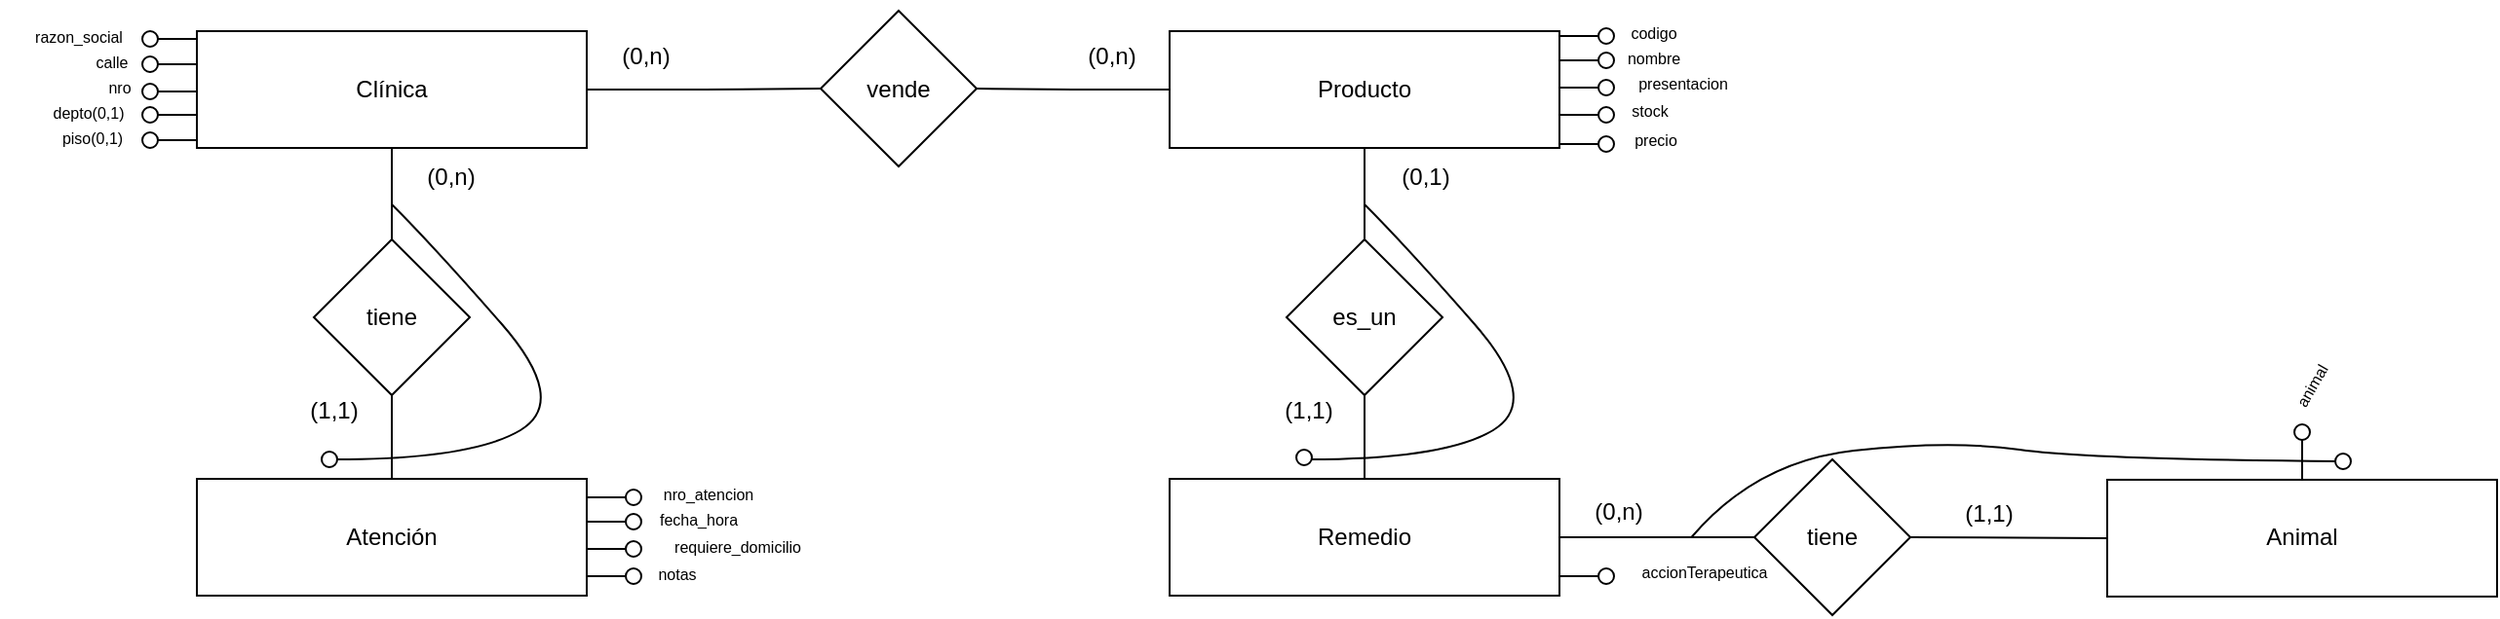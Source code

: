 <mxfile version="26.2.6">
  <diagram name="Page-1" id="rd5WgjaN5qs2F5G4zhtr">
    <mxGraphModel dx="258" dy="-426" grid="1" gridSize="10" guides="1" tooltips="1" connect="1" arrows="1" fold="1" page="1" pageScale="1" pageWidth="850" pageHeight="1100" math="0" shadow="0">
      <root>
        <mxCell id="0" />
        <mxCell id="1" parent="0" />
        <mxCell id="i1IyLrbdU4EnLdiSXplg-24" value="&lt;font style=&quot;font-size: 8px;&quot;&gt;animal&lt;/font&gt;" style="text;html=1;align=center;verticalAlign=middle;resizable=0;points=[];autosize=1;strokeColor=none;fillColor=none;rotation=-60;" parent="1" vertex="1">
          <mxGeometry x="2179" y="1297.001" width="50" height="30" as="geometry" />
        </mxCell>
        <mxCell id="i1IyLrbdU4EnLdiSXplg-204" value="Animal" style="rounded=0;whiteSpace=wrap;html=1;" parent="1" vertex="1">
          <mxGeometry x="2100" y="1360.47" width="200" height="60" as="geometry" />
        </mxCell>
        <mxCell id="i1IyLrbdU4EnLdiSXplg-405" style="edgeStyle=orthogonalEdgeStyle;rounded=0;orthogonalLoop=1;jettySize=auto;html=1;entryX=0;entryY=0.5;entryDx=0;entryDy=0;endArrow=none;startFill=0;" parent="1" target="i1IyLrbdU4EnLdiSXplg-204" edge="1">
          <mxGeometry relative="1" as="geometry">
            <mxPoint x="1999" y="1390" as="sourcePoint" />
            <mxPoint x="2108" y="1390.47" as="targetPoint" />
          </mxGeometry>
        </mxCell>
        <mxCell id="i1IyLrbdU4EnLdiSXplg-205" value="tiene" style="rhombus;whiteSpace=wrap;html=1;" parent="1" vertex="1">
          <mxGeometry x="1919" y="1350" width="80" height="80" as="geometry" />
        </mxCell>
        <mxCell id="i1IyLrbdU4EnLdiSXplg-209" value="(1,1)" style="text;html=1;align=center;verticalAlign=middle;resizable=0;points=[];autosize=1;strokeColor=none;fillColor=none;" parent="1" vertex="1">
          <mxGeometry x="2009" y="1363" width="60" height="30" as="geometry" />
        </mxCell>
        <mxCell id="i1IyLrbdU4EnLdiSXplg-210" value="" style="group;rotation=0;" parent="1" vertex="1" connectable="0">
          <mxGeometry x="2196" y="1332.001" width="8" height="28" as="geometry" />
        </mxCell>
        <mxCell id="i1IyLrbdU4EnLdiSXplg-211" value="" style="ellipse;whiteSpace=wrap;html=1;aspect=fixed;fillColor=light-dark(#FFFFFF,#FFFFFF);rotation=0;fontStyle=1" parent="i1IyLrbdU4EnLdiSXplg-210" vertex="1">
          <mxGeometry width="8" height="8" as="geometry" />
        </mxCell>
        <mxCell id="i1IyLrbdU4EnLdiSXplg-212" style="edgeStyle=orthogonalEdgeStyle;rounded=0;orthogonalLoop=1;jettySize=auto;html=1;endArrow=none;startFill=0;" parent="i1IyLrbdU4EnLdiSXplg-210" edge="1">
          <mxGeometry relative="1" as="geometry">
            <mxPoint x="4" y="28" as="targetPoint" />
            <mxPoint x="4" y="8" as="sourcePoint" />
          </mxGeometry>
        </mxCell>
        <mxCell id="i1IyLrbdU4EnLdiSXplg-351" style="edgeStyle=orthogonalEdgeStyle;rounded=0;orthogonalLoop=1;jettySize=auto;html=1;entryX=0;entryY=0.5;entryDx=0;entryDy=0;endArrow=none;startFill=0;" parent="1" source="i1IyLrbdU4EnLdiSXplg-296" target="i1IyLrbdU4EnLdiSXplg-350" edge="1">
          <mxGeometry relative="1" as="geometry" />
        </mxCell>
        <mxCell id="i1IyLrbdU4EnLdiSXplg-453" style="edgeStyle=orthogonalEdgeStyle;rounded=0;orthogonalLoop=1;jettySize=auto;html=1;entryX=0.5;entryY=0;entryDx=0;entryDy=0;endArrow=none;startFill=0;" parent="1" source="i1IyLrbdU4EnLdiSXplg-296" target="i1IyLrbdU4EnLdiSXplg-452" edge="1">
          <mxGeometry relative="1" as="geometry" />
        </mxCell>
        <mxCell id="i1IyLrbdU4EnLdiSXplg-296" value="Clínica" style="rounded=0;whiteSpace=wrap;html=1;" parent="1" vertex="1">
          <mxGeometry x="1120" y="1130.0" width="200" height="60" as="geometry" />
        </mxCell>
        <mxCell id="i1IyLrbdU4EnLdiSXplg-303" value="" style="group;rotation=-90;" parent="1" vertex="1" connectable="0">
          <mxGeometry x="1102" y="1120.001" width="8" height="28" as="geometry" />
        </mxCell>
        <mxCell id="i1IyLrbdU4EnLdiSXplg-304" value="" style="ellipse;whiteSpace=wrap;html=1;aspect=fixed;fillColor=light-dark(#FFFFFF,#FFFFFF);rotation=-90;" parent="i1IyLrbdU4EnLdiSXplg-303" vertex="1">
          <mxGeometry x="-10" y="10" width="8" height="8" as="geometry" />
        </mxCell>
        <mxCell id="i1IyLrbdU4EnLdiSXplg-305" style="edgeStyle=orthogonalEdgeStyle;rounded=0;orthogonalLoop=1;jettySize=auto;html=1;endArrow=none;startFill=0;" parent="i1IyLrbdU4EnLdiSXplg-303" edge="1">
          <mxGeometry relative="1" as="geometry">
            <mxPoint x="18" y="14" as="targetPoint" />
            <mxPoint x="-2" y="14" as="sourcePoint" />
          </mxGeometry>
        </mxCell>
        <mxCell id="i1IyLrbdU4EnLdiSXplg-306" value="&lt;font style=&quot;font-size: 8px;&quot;&gt;calle&lt;/font&gt;" style="text;html=1;align=center;verticalAlign=middle;resizable=0;points=[];autosize=1;strokeColor=none;fillColor=none;rotation=0;" parent="1" vertex="1">
          <mxGeometry x="1051" y="1130.001" width="50" height="30" as="geometry" />
        </mxCell>
        <mxCell id="i1IyLrbdU4EnLdiSXplg-307" value="" style="group;rotation=-90;" parent="1" vertex="1" connectable="0">
          <mxGeometry x="1102" y="1133.001" width="8" height="28" as="geometry" />
        </mxCell>
        <mxCell id="i1IyLrbdU4EnLdiSXplg-308" value="" style="ellipse;whiteSpace=wrap;html=1;aspect=fixed;fillColor=light-dark(#FFFFFF,transparent);rotation=-90;" parent="i1IyLrbdU4EnLdiSXplg-307" vertex="1">
          <mxGeometry x="-10" y="10" width="8" height="8" as="geometry" />
        </mxCell>
        <mxCell id="i1IyLrbdU4EnLdiSXplg-309" style="edgeStyle=orthogonalEdgeStyle;rounded=0;orthogonalLoop=1;jettySize=auto;html=1;endArrow=none;startFill=0;" parent="i1IyLrbdU4EnLdiSXplg-307" edge="1">
          <mxGeometry relative="1" as="geometry">
            <mxPoint x="18" y="14" as="targetPoint" />
            <mxPoint x="-2" y="14" as="sourcePoint" />
          </mxGeometry>
        </mxCell>
        <mxCell id="i1IyLrbdU4EnLdiSXplg-313" value="&lt;font style=&quot;font-size: 8px;&quot;&gt;razon_social&lt;/font&gt;" style="text;html=1;align=center;verticalAlign=middle;resizable=0;points=[];autosize=1;strokeColor=none;fillColor=none;rotation=0;" parent="1" vertex="1">
          <mxGeometry x="1019" y="1117.001" width="80" height="30" as="geometry" />
        </mxCell>
        <mxCell id="i1IyLrbdU4EnLdiSXplg-316" value="" style="group;rotation=-90;" parent="1" vertex="1" connectable="0">
          <mxGeometry x="1102" y="1147.001" width="8" height="28" as="geometry" />
        </mxCell>
        <mxCell id="i1IyLrbdU4EnLdiSXplg-317" value="" style="ellipse;whiteSpace=wrap;html=1;aspect=fixed;fillColor=light-dark(#FFFFFF,transparent);rotation=-90;" parent="i1IyLrbdU4EnLdiSXplg-316" vertex="1">
          <mxGeometry x="-10" y="10" width="8" height="8" as="geometry" />
        </mxCell>
        <mxCell id="i1IyLrbdU4EnLdiSXplg-318" style="edgeStyle=orthogonalEdgeStyle;rounded=0;orthogonalLoop=1;jettySize=auto;html=1;endArrow=none;startFill=0;" parent="i1IyLrbdU4EnLdiSXplg-316" edge="1">
          <mxGeometry relative="1" as="geometry">
            <mxPoint x="18" y="14" as="targetPoint" />
            <mxPoint x="-2" y="14" as="sourcePoint" />
          </mxGeometry>
        </mxCell>
        <mxCell id="i1IyLrbdU4EnLdiSXplg-319" value="" style="group;rotation=-90;" parent="1" vertex="1" connectable="0">
          <mxGeometry x="1102" y="1159.001" width="8" height="28" as="geometry" />
        </mxCell>
        <mxCell id="i1IyLrbdU4EnLdiSXplg-320" value="" style="ellipse;whiteSpace=wrap;html=1;aspect=fixed;fillColor=light-dark(#FFFFFF,transparent);rotation=-90;" parent="i1IyLrbdU4EnLdiSXplg-319" vertex="1">
          <mxGeometry x="-10" y="10" width="8" height="8" as="geometry" />
        </mxCell>
        <mxCell id="i1IyLrbdU4EnLdiSXplg-321" style="edgeStyle=orthogonalEdgeStyle;rounded=0;orthogonalLoop=1;jettySize=auto;html=1;endArrow=none;startFill=0;" parent="i1IyLrbdU4EnLdiSXplg-319" edge="1">
          <mxGeometry relative="1" as="geometry">
            <mxPoint x="18" y="14" as="targetPoint" />
            <mxPoint x="-2" y="14" as="sourcePoint" />
          </mxGeometry>
        </mxCell>
        <mxCell id="i1IyLrbdU4EnLdiSXplg-322" value="&lt;font style=&quot;font-size: 8px;&quot;&gt;nro&lt;/font&gt;" style="text;html=1;align=center;verticalAlign=middle;resizable=0;points=[];autosize=1;strokeColor=none;fillColor=none;rotation=0;" parent="1" vertex="1">
          <mxGeometry x="1060" y="1143.001" width="40" height="30" as="geometry" />
        </mxCell>
        <mxCell id="i1IyLrbdU4EnLdiSXplg-323" value="&lt;font style=&quot;font-size: 8px;&quot;&gt;piso(0,1)&lt;/font&gt;" style="text;html=1;align=center;verticalAlign=middle;resizable=0;points=[];autosize=1;strokeColor=none;fillColor=none;rotation=0;" parent="1" vertex="1">
          <mxGeometry x="1031" y="1169.001" width="70" height="30" as="geometry" />
        </mxCell>
        <mxCell id="i1IyLrbdU4EnLdiSXplg-350" value="vende" style="rhombus;whiteSpace=wrap;html=1;" parent="1" vertex="1">
          <mxGeometry x="1440" y="1119.5" width="80" height="80" as="geometry" />
        </mxCell>
        <mxCell id="i1IyLrbdU4EnLdiSXplg-366" style="edgeStyle=orthogonalEdgeStyle;rounded=0;orthogonalLoop=1;jettySize=auto;html=1;entryX=1;entryY=0.5;entryDx=0;entryDy=0;endArrow=none;startFill=0;" parent="1" source="i1IyLrbdU4EnLdiSXplg-362" target="i1IyLrbdU4EnLdiSXplg-350" edge="1">
          <mxGeometry relative="1" as="geometry" />
        </mxCell>
        <mxCell id="i1IyLrbdU4EnLdiSXplg-408" style="edgeStyle=orthogonalEdgeStyle;rounded=0;orthogonalLoop=1;jettySize=auto;html=1;entryX=0.5;entryY=0;entryDx=0;entryDy=0;endArrow=none;startFill=0;" parent="1" source="i1IyLrbdU4EnLdiSXplg-362" target="i1IyLrbdU4EnLdiSXplg-407" edge="1">
          <mxGeometry relative="1" as="geometry" />
        </mxCell>
        <mxCell id="i1IyLrbdU4EnLdiSXplg-362" value="Producto" style="rounded=0;whiteSpace=wrap;html=1;" parent="1" vertex="1">
          <mxGeometry x="1619" y="1130.0" width="200" height="60" as="geometry" />
        </mxCell>
        <mxCell id="i1IyLrbdU4EnLdiSXplg-367" value="(0,n)" style="text;html=1;align=center;verticalAlign=middle;resizable=0;points=[];autosize=1;strokeColor=none;fillColor=none;" parent="1" vertex="1">
          <mxGeometry x="1559" y="1128" width="60" height="30" as="geometry" />
        </mxCell>
        <mxCell id="i1IyLrbdU4EnLdiSXplg-380" value="" style="group;rotation=90;" parent="1" vertex="1" connectable="0">
          <mxGeometry x="1829" y="1118.501" width="8" height="28" as="geometry" />
        </mxCell>
        <mxCell id="i1IyLrbdU4EnLdiSXplg-381" value="" style="ellipse;whiteSpace=wrap;html=1;aspect=fixed;fillColor=light-dark(#FFFFFF,#FFFFFF);rotation=90;" parent="i1IyLrbdU4EnLdiSXplg-380" vertex="1">
          <mxGeometry x="10" y="10" width="8" height="8" as="geometry" />
        </mxCell>
        <mxCell id="i1IyLrbdU4EnLdiSXplg-382" style="edgeStyle=orthogonalEdgeStyle;rounded=0;orthogonalLoop=1;jettySize=auto;html=1;endArrow=none;startFill=0;" parent="i1IyLrbdU4EnLdiSXplg-380" edge="1">
          <mxGeometry relative="1" as="geometry">
            <mxPoint x="-10" y="14" as="targetPoint" />
            <mxPoint x="10" y="14" as="sourcePoint" />
          </mxGeometry>
        </mxCell>
        <mxCell id="i1IyLrbdU4EnLdiSXplg-383" value="&lt;font style=&quot;font-size: 8px;&quot;&gt;codigo&lt;/font&gt;" style="text;html=1;align=center;verticalAlign=middle;resizable=0;points=[];autosize=1;strokeColor=none;fillColor=none;rotation=0;" parent="1" vertex="1">
          <mxGeometry x="1842" y="1114.501" width="50" height="30" as="geometry" />
        </mxCell>
        <mxCell id="i1IyLrbdU4EnLdiSXplg-387" value="&lt;font style=&quot;font-size: 8px;&quot;&gt;nombre&lt;/font&gt;" style="text;html=1;align=center;verticalAlign=middle;resizable=0;points=[];autosize=1;strokeColor=none;fillColor=none;rotation=0;" parent="1" vertex="1">
          <mxGeometry x="1842" y="1128.001" width="50" height="30" as="geometry" />
        </mxCell>
        <mxCell id="i1IyLrbdU4EnLdiSXplg-388" value="" style="group;rotation=90;" parent="1" vertex="1" connectable="0">
          <mxGeometry x="1829" y="1131.001" width="8" height="28" as="geometry" />
        </mxCell>
        <mxCell id="i1IyLrbdU4EnLdiSXplg-389" value="" style="ellipse;whiteSpace=wrap;html=1;aspect=fixed;fillColor=light-dark(#FFFFFF,transparent);rotation=90;" parent="i1IyLrbdU4EnLdiSXplg-388" vertex="1">
          <mxGeometry x="10" y="10" width="8" height="8" as="geometry" />
        </mxCell>
        <mxCell id="i1IyLrbdU4EnLdiSXplg-390" style="edgeStyle=orthogonalEdgeStyle;rounded=0;orthogonalLoop=1;jettySize=auto;html=1;endArrow=none;startFill=0;" parent="i1IyLrbdU4EnLdiSXplg-388" edge="1">
          <mxGeometry relative="1" as="geometry">
            <mxPoint x="-10" y="14" as="targetPoint" />
            <mxPoint x="10" y="14" as="sourcePoint" />
          </mxGeometry>
        </mxCell>
        <mxCell id="i1IyLrbdU4EnLdiSXplg-391" value="" style="group;rotation=90;" parent="1" vertex="1" connectable="0">
          <mxGeometry x="1829" y="1145.001" width="8" height="28" as="geometry" />
        </mxCell>
        <mxCell id="i1IyLrbdU4EnLdiSXplg-392" value="" style="ellipse;whiteSpace=wrap;html=1;aspect=fixed;fillColor=light-dark(#FFFFFF,transparent);rotation=90;" parent="i1IyLrbdU4EnLdiSXplg-391" vertex="1">
          <mxGeometry x="10" y="10" width="8" height="8" as="geometry" />
        </mxCell>
        <mxCell id="i1IyLrbdU4EnLdiSXplg-393" style="edgeStyle=orthogonalEdgeStyle;rounded=0;orthogonalLoop=1;jettySize=auto;html=1;endArrow=none;startFill=0;" parent="i1IyLrbdU4EnLdiSXplg-391" edge="1">
          <mxGeometry relative="1" as="geometry">
            <mxPoint x="-10" y="14" as="targetPoint" />
            <mxPoint x="10" y="14" as="sourcePoint" />
          </mxGeometry>
        </mxCell>
        <mxCell id="i1IyLrbdU4EnLdiSXplg-394" value="&lt;font style=&quot;font-size: 8px;&quot;&gt;presentacion&lt;/font&gt;" style="text;html=1;align=center;verticalAlign=middle;resizable=0;points=[];autosize=1;strokeColor=none;fillColor=none;rotation=0;" parent="1" vertex="1">
          <mxGeometry x="1842" y="1141.001" width="80" height="30" as="geometry" />
        </mxCell>
        <mxCell id="i1IyLrbdU4EnLdiSXplg-395" value="&lt;font style=&quot;font-size: 8px;&quot;&gt;stock&lt;/font&gt;" style="text;html=1;align=center;verticalAlign=middle;resizable=0;points=[];autosize=1;strokeColor=none;fillColor=none;rotation=0;" parent="1" vertex="1">
          <mxGeometry x="1840" y="1155.001" width="50" height="30" as="geometry" />
        </mxCell>
        <mxCell id="i1IyLrbdU4EnLdiSXplg-396" value="" style="group;rotation=90;" parent="1" vertex="1" connectable="0">
          <mxGeometry x="1829" y="1159.001" width="8" height="28" as="geometry" />
        </mxCell>
        <mxCell id="i1IyLrbdU4EnLdiSXplg-397" value="" style="ellipse;whiteSpace=wrap;html=1;aspect=fixed;fillColor=light-dark(#FFFFFF,transparent);rotation=90;" parent="i1IyLrbdU4EnLdiSXplg-396" vertex="1">
          <mxGeometry x="10" y="10" width="8" height="8" as="geometry" />
        </mxCell>
        <mxCell id="i1IyLrbdU4EnLdiSXplg-398" style="edgeStyle=orthogonalEdgeStyle;rounded=0;orthogonalLoop=1;jettySize=auto;html=1;endArrow=none;startFill=0;" parent="i1IyLrbdU4EnLdiSXplg-396" edge="1">
          <mxGeometry relative="1" as="geometry">
            <mxPoint x="-10" y="14" as="targetPoint" />
            <mxPoint x="10" y="14" as="sourcePoint" />
          </mxGeometry>
        </mxCell>
        <mxCell id="i1IyLrbdU4EnLdiSXplg-399" value="" style="group;rotation=90;" parent="1" vertex="1" connectable="0">
          <mxGeometry x="1829" y="1174.001" width="8" height="28" as="geometry" />
        </mxCell>
        <mxCell id="i1IyLrbdU4EnLdiSXplg-400" value="" style="ellipse;whiteSpace=wrap;html=1;aspect=fixed;fillColor=light-dark(#FFFFFF,transparent);rotation=90;" parent="i1IyLrbdU4EnLdiSXplg-399" vertex="1">
          <mxGeometry x="10" y="10" width="8" height="8" as="geometry" />
        </mxCell>
        <mxCell id="i1IyLrbdU4EnLdiSXplg-401" style="edgeStyle=orthogonalEdgeStyle;rounded=0;orthogonalLoop=1;jettySize=auto;html=1;endArrow=none;startFill=0;" parent="i1IyLrbdU4EnLdiSXplg-399" edge="1">
          <mxGeometry relative="1" as="geometry">
            <mxPoint x="-10" y="14" as="targetPoint" />
            <mxPoint x="10" y="14" as="sourcePoint" />
          </mxGeometry>
        </mxCell>
        <mxCell id="i1IyLrbdU4EnLdiSXplg-402" value="&lt;font style=&quot;font-size: 8px;&quot;&gt;precio&lt;/font&gt;" style="text;html=1;align=center;verticalAlign=middle;resizable=0;points=[];autosize=1;strokeColor=none;fillColor=none;rotation=0;" parent="1" vertex="1">
          <mxGeometry x="1843" y="1170.001" width="50" height="30" as="geometry" />
        </mxCell>
        <mxCell id="i1IyLrbdU4EnLdiSXplg-404" style="edgeStyle=orthogonalEdgeStyle;rounded=0;orthogonalLoop=1;jettySize=auto;html=1;entryX=0;entryY=0.5;entryDx=0;entryDy=0;endArrow=none;startFill=0;" parent="1" source="i1IyLrbdU4EnLdiSXplg-403" target="i1IyLrbdU4EnLdiSXplg-205" edge="1">
          <mxGeometry relative="1" as="geometry" />
        </mxCell>
        <mxCell id="i1IyLrbdU4EnLdiSXplg-403" value="Remedio" style="rounded=0;whiteSpace=wrap;html=1;" parent="1" vertex="1">
          <mxGeometry x="1619" y="1360.0" width="200" height="60" as="geometry" />
        </mxCell>
        <mxCell id="i1IyLrbdU4EnLdiSXplg-406" value="(0,n)" style="text;html=1;align=center;verticalAlign=middle;resizable=0;points=[];autosize=1;strokeColor=none;fillColor=none;" parent="1" vertex="1">
          <mxGeometry x="1819" y="1362" width="60" height="30" as="geometry" />
        </mxCell>
        <mxCell id="i1IyLrbdU4EnLdiSXplg-409" style="edgeStyle=orthogonalEdgeStyle;rounded=0;orthogonalLoop=1;jettySize=auto;html=1;entryX=0.5;entryY=0;entryDx=0;entryDy=0;endArrow=none;startFill=0;" parent="1" source="i1IyLrbdU4EnLdiSXplg-407" target="i1IyLrbdU4EnLdiSXplg-403" edge="1">
          <mxGeometry relative="1" as="geometry" />
        </mxCell>
        <mxCell id="i1IyLrbdU4EnLdiSXplg-407" value="es_un" style="rhombus;whiteSpace=wrap;html=1;" parent="1" vertex="1">
          <mxGeometry x="1679" y="1237" width="80" height="80" as="geometry" />
        </mxCell>
        <mxCell id="i1IyLrbdU4EnLdiSXplg-410" value="(1,1)" style="text;html=1;align=center;verticalAlign=middle;resizable=0;points=[];autosize=1;strokeColor=none;fillColor=none;" parent="1" vertex="1">
          <mxGeometry x="1660" y="1310" width="60" height="30" as="geometry" />
        </mxCell>
        <mxCell id="i1IyLrbdU4EnLdiSXplg-411" value="(0,1)" style="text;html=1;align=center;verticalAlign=middle;resizable=0;points=[];autosize=1;strokeColor=none;fillColor=none;" parent="1" vertex="1">
          <mxGeometry x="1720" y="1190" width="60" height="30" as="geometry" />
        </mxCell>
        <mxCell id="i1IyLrbdU4EnLdiSXplg-415" value="" style="group;rotation=90;" parent="1" vertex="1" connectable="0">
          <mxGeometry x="1829" y="1396.001" width="8" height="28" as="geometry" />
        </mxCell>
        <mxCell id="i1IyLrbdU4EnLdiSXplg-416" value="" style="ellipse;whiteSpace=wrap;html=1;aspect=fixed;fillColor=light-dark(#FFFFFF,transparent);rotation=90;" parent="i1IyLrbdU4EnLdiSXplg-415" vertex="1">
          <mxGeometry x="10" y="10" width="8" height="8" as="geometry" />
        </mxCell>
        <mxCell id="i1IyLrbdU4EnLdiSXplg-417" style="edgeStyle=orthogonalEdgeStyle;rounded=0;orthogonalLoop=1;jettySize=auto;html=1;endArrow=none;startFill=0;" parent="i1IyLrbdU4EnLdiSXplg-415" edge="1">
          <mxGeometry relative="1" as="geometry">
            <mxPoint x="-10" y="14" as="targetPoint" />
            <mxPoint x="10" y="14" as="sourcePoint" />
          </mxGeometry>
        </mxCell>
        <mxCell id="i1IyLrbdU4EnLdiSXplg-418" value="&lt;font style=&quot;font-size: 8px;&quot;&gt;accionTerapeutica&lt;/font&gt;" style="text;html=1;align=center;verticalAlign=middle;resizable=0;points=[];autosize=1;strokeColor=none;fillColor=none;rotation=0;" parent="1" vertex="1">
          <mxGeometry x="1838" y="1392.001" width="110" height="30" as="geometry" />
        </mxCell>
        <mxCell id="i1IyLrbdU4EnLdiSXplg-419" value="" style="curved=1;endArrow=none;html=1;rounded=0;startFill=0;" parent="1" edge="1">
          <mxGeometry width="50" height="50" relative="1" as="geometry">
            <mxPoint x="1719" y="1219" as="sourcePoint" />
            <mxPoint x="1690" y="1350" as="targetPoint" />
            <Array as="points">
              <mxPoint x="1740" y="1240" />
              <mxPoint x="1810" y="1320" />
              <mxPoint x="1760" y="1350" />
            </Array>
          </mxGeometry>
        </mxCell>
        <mxCell id="i1IyLrbdU4EnLdiSXplg-420" value="" style="group;rotation=90;" parent="1" vertex="1" connectable="0">
          <mxGeometry x="1674" y="1335.001" width="8" height="28" as="geometry" />
        </mxCell>
        <mxCell id="i1IyLrbdU4EnLdiSXplg-421" value="" style="ellipse;whiteSpace=wrap;html=1;aspect=fixed;fillColor=light-dark(#FFFFFF,#FFFFFF);rotation=90;" parent="i1IyLrbdU4EnLdiSXplg-420" vertex="1">
          <mxGeometry x="10" y="10" width="8" height="8" as="geometry" />
        </mxCell>
        <mxCell id="i1IyLrbdU4EnLdiSXplg-424" value="&lt;font style=&quot;font-size: 8px;&quot;&gt;depto(0,1)&lt;/font&gt;" style="text;html=1;align=center;verticalAlign=middle;resizable=0;points=[];autosize=1;strokeColor=none;fillColor=none;rotation=0;" parent="1" vertex="1">
          <mxGeometry x="1029" y="1156.001" width="70" height="30" as="geometry" />
        </mxCell>
        <mxCell id="i1IyLrbdU4EnLdiSXplg-425" value="" style="group;rotation=-90;" parent="1" vertex="1" connectable="0">
          <mxGeometry x="1102" y="1172.001" width="8" height="28" as="geometry" />
        </mxCell>
        <mxCell id="i1IyLrbdU4EnLdiSXplg-426" value="" style="ellipse;whiteSpace=wrap;html=1;aspect=fixed;fillColor=light-dark(#FFFFFF,transparent);rotation=-90;" parent="i1IyLrbdU4EnLdiSXplg-425" vertex="1">
          <mxGeometry x="-10" y="10" width="8" height="8" as="geometry" />
        </mxCell>
        <mxCell id="i1IyLrbdU4EnLdiSXplg-427" style="edgeStyle=orthogonalEdgeStyle;rounded=0;orthogonalLoop=1;jettySize=auto;html=1;endArrow=none;startFill=0;" parent="i1IyLrbdU4EnLdiSXplg-425" edge="1">
          <mxGeometry relative="1" as="geometry">
            <mxPoint x="18" y="14" as="targetPoint" />
            <mxPoint x="-2" y="14" as="sourcePoint" />
          </mxGeometry>
        </mxCell>
        <mxCell id="i1IyLrbdU4EnLdiSXplg-431" value="Atención" style="rounded=0;whiteSpace=wrap;html=1;" parent="1" vertex="1">
          <mxGeometry x="1120" y="1360.0" width="200" height="60" as="geometry" />
        </mxCell>
        <mxCell id="i1IyLrbdU4EnLdiSXplg-432" value="" style="group;rotation=90;" parent="1" vertex="1" connectable="0">
          <mxGeometry x="1330" y="1355.501" width="8" height="28" as="geometry" />
        </mxCell>
        <mxCell id="i1IyLrbdU4EnLdiSXplg-433" value="" style="ellipse;whiteSpace=wrap;html=1;aspect=fixed;fillColor=light-dark(#FFFFFF,#FFFFFF);rotation=90;" parent="i1IyLrbdU4EnLdiSXplg-432" vertex="1">
          <mxGeometry x="10" y="10" width="8" height="8" as="geometry" />
        </mxCell>
        <mxCell id="i1IyLrbdU4EnLdiSXplg-434" style="edgeStyle=orthogonalEdgeStyle;rounded=0;orthogonalLoop=1;jettySize=auto;html=1;endArrow=none;startFill=0;" parent="i1IyLrbdU4EnLdiSXplg-432" edge="1">
          <mxGeometry relative="1" as="geometry">
            <mxPoint x="-10" y="14" as="targetPoint" />
            <mxPoint x="10" y="14" as="sourcePoint" />
          </mxGeometry>
        </mxCell>
        <mxCell id="i1IyLrbdU4EnLdiSXplg-435" value="&lt;font style=&quot;font-size: 8px;&quot;&gt;nro_atencion&lt;/font&gt;" style="text;html=1;align=center;verticalAlign=middle;resizable=0;points=[];autosize=1;strokeColor=none;fillColor=none;rotation=0;" parent="1" vertex="1">
          <mxGeometry x="1342" y="1351.501" width="80" height="30" as="geometry" />
        </mxCell>
        <mxCell id="i1IyLrbdU4EnLdiSXplg-436" value="&lt;font style=&quot;font-size: 8px;&quot;&gt;fecha_hora&lt;/font&gt;" style="text;html=1;align=center;verticalAlign=middle;resizable=0;points=[];autosize=1;strokeColor=none;fillColor=none;rotation=0;" parent="1" vertex="1">
          <mxGeometry x="1342" y="1365.001" width="70" height="30" as="geometry" />
        </mxCell>
        <mxCell id="i1IyLrbdU4EnLdiSXplg-437" value="" style="group;rotation=90;" parent="1" vertex="1" connectable="0">
          <mxGeometry x="1330" y="1368.001" width="8" height="28" as="geometry" />
        </mxCell>
        <mxCell id="i1IyLrbdU4EnLdiSXplg-438" value="" style="ellipse;whiteSpace=wrap;html=1;aspect=fixed;fillColor=light-dark(#FFFFFF,transparent);rotation=90;" parent="i1IyLrbdU4EnLdiSXplg-437" vertex="1">
          <mxGeometry x="10" y="10" width="8" height="8" as="geometry" />
        </mxCell>
        <mxCell id="i1IyLrbdU4EnLdiSXplg-439" style="edgeStyle=orthogonalEdgeStyle;rounded=0;orthogonalLoop=1;jettySize=auto;html=1;endArrow=none;startFill=0;" parent="i1IyLrbdU4EnLdiSXplg-437" edge="1">
          <mxGeometry relative="1" as="geometry">
            <mxPoint x="-10" y="14" as="targetPoint" />
            <mxPoint x="10" y="14" as="sourcePoint" />
          </mxGeometry>
        </mxCell>
        <mxCell id="i1IyLrbdU4EnLdiSXplg-440" value="" style="group;rotation=90;" parent="1" vertex="1" connectable="0">
          <mxGeometry x="1330" y="1382.001" width="8" height="28" as="geometry" />
        </mxCell>
        <mxCell id="i1IyLrbdU4EnLdiSXplg-441" value="" style="ellipse;whiteSpace=wrap;html=1;aspect=fixed;fillColor=light-dark(#FFFFFF,transparent);rotation=90;" parent="i1IyLrbdU4EnLdiSXplg-440" vertex="1">
          <mxGeometry x="10" y="10" width="8" height="8" as="geometry" />
        </mxCell>
        <mxCell id="i1IyLrbdU4EnLdiSXplg-442" style="edgeStyle=orthogonalEdgeStyle;rounded=0;orthogonalLoop=1;jettySize=auto;html=1;endArrow=none;startFill=0;" parent="i1IyLrbdU4EnLdiSXplg-440" edge="1">
          <mxGeometry relative="1" as="geometry">
            <mxPoint x="-10" y="14" as="targetPoint" />
            <mxPoint x="10" y="14" as="sourcePoint" />
          </mxGeometry>
        </mxCell>
        <mxCell id="i1IyLrbdU4EnLdiSXplg-443" value="&lt;font style=&quot;font-size: 8px;&quot;&gt;notas&lt;/font&gt;" style="text;html=1;align=center;verticalAlign=middle;resizable=0;points=[];autosize=1;strokeColor=none;fillColor=none;rotation=0;" parent="1" vertex="1">
          <mxGeometry x="1341" y="1393.001" width="50" height="30" as="geometry" />
        </mxCell>
        <mxCell id="i1IyLrbdU4EnLdiSXplg-445" value="" style="group;rotation=90;" parent="1" vertex="1" connectable="0">
          <mxGeometry x="1330" y="1396.001" width="8" height="28" as="geometry" />
        </mxCell>
        <mxCell id="i1IyLrbdU4EnLdiSXplg-446" value="" style="ellipse;whiteSpace=wrap;html=1;aspect=fixed;fillColor=light-dark(#FFFFFF,transparent);rotation=90;" parent="i1IyLrbdU4EnLdiSXplg-445" vertex="1">
          <mxGeometry x="10" y="10" width="8" height="8" as="geometry" />
        </mxCell>
        <mxCell id="i1IyLrbdU4EnLdiSXplg-447" style="edgeStyle=orthogonalEdgeStyle;rounded=0;orthogonalLoop=1;jettySize=auto;html=1;endArrow=none;startFill=0;" parent="i1IyLrbdU4EnLdiSXplg-445" edge="1">
          <mxGeometry relative="1" as="geometry">
            <mxPoint x="-10" y="14" as="targetPoint" />
            <mxPoint x="10" y="14" as="sourcePoint" />
          </mxGeometry>
        </mxCell>
        <mxCell id="i1IyLrbdU4EnLdiSXplg-451" value="&lt;font style=&quot;font-size: 8px;&quot;&gt;requiere_domicilio&lt;/font&gt;" style="text;html=1;align=center;verticalAlign=middle;resizable=0;points=[];autosize=1;strokeColor=none;fillColor=none;rotation=0;" parent="1" vertex="1">
          <mxGeometry x="1342" y="1379.001" width="110" height="30" as="geometry" />
        </mxCell>
        <mxCell id="i1IyLrbdU4EnLdiSXplg-454" style="edgeStyle=orthogonalEdgeStyle;rounded=0;orthogonalLoop=1;jettySize=auto;html=1;entryX=0.5;entryY=0;entryDx=0;entryDy=0;endArrow=none;startFill=0;" parent="1" source="i1IyLrbdU4EnLdiSXplg-452" target="i1IyLrbdU4EnLdiSXplg-431" edge="1">
          <mxGeometry relative="1" as="geometry" />
        </mxCell>
        <mxCell id="i1IyLrbdU4EnLdiSXplg-452" value="tiene" style="rhombus;whiteSpace=wrap;html=1;" parent="1" vertex="1">
          <mxGeometry x="1180" y="1237" width="80" height="80" as="geometry" />
        </mxCell>
        <mxCell id="i1IyLrbdU4EnLdiSXplg-455" value="(0,n)" style="text;html=1;align=center;verticalAlign=middle;resizable=0;points=[];autosize=1;strokeColor=none;fillColor=none;" parent="1" vertex="1">
          <mxGeometry x="1220" y="1190" width="60" height="30" as="geometry" />
        </mxCell>
        <mxCell id="i1IyLrbdU4EnLdiSXplg-456" value="(1,1)" style="text;html=1;align=center;verticalAlign=middle;resizable=0;points=[];autosize=1;strokeColor=none;fillColor=none;" parent="1" vertex="1">
          <mxGeometry x="1160" y="1310" width="60" height="30" as="geometry" />
        </mxCell>
        <mxCell id="ySFg6McbnsuL84cZR4aw-1" value="" style="curved=1;endArrow=none;html=1;rounded=0;startFill=0;" parent="1" edge="1">
          <mxGeometry width="50" height="50" relative="1" as="geometry">
            <mxPoint x="1220" y="1219" as="sourcePoint" />
            <mxPoint x="1191" y="1350" as="targetPoint" />
            <Array as="points">
              <mxPoint x="1241" y="1240" />
              <mxPoint x="1311" y="1320" />
              <mxPoint x="1261" y="1350" />
            </Array>
          </mxGeometry>
        </mxCell>
        <mxCell id="ySFg6McbnsuL84cZR4aw-2" value="" style="group;rotation=90;" parent="1" vertex="1" connectable="0">
          <mxGeometry x="1174" y="1336.001" width="8" height="28" as="geometry" />
        </mxCell>
        <mxCell id="ySFg6McbnsuL84cZR4aw-3" value="" style="ellipse;whiteSpace=wrap;html=1;aspect=fixed;fillColor=light-dark(#FFFFFF,#FFFFFF);rotation=90;" parent="ySFg6McbnsuL84cZR4aw-2" vertex="1">
          <mxGeometry x="10" y="10" width="8" height="8" as="geometry" />
        </mxCell>
        <mxCell id="ySFg6McbnsuL84cZR4aw-4" value="" style="curved=1;endArrow=none;html=1;rounded=0;exitX=0.443;exitY=-0.095;exitDx=0;exitDy=0;exitPerimeter=0;startFill=0;" parent="1" edge="1">
          <mxGeometry width="50" height="50" relative="1" as="geometry">
            <mxPoint x="1886.73" y="1390" as="sourcePoint" />
            <mxPoint x="2220" y="1351" as="targetPoint" />
            <Array as="points">
              <mxPoint x="1920" y="1351" />
              <mxPoint x="2020" y="1340" />
              <mxPoint x="2090" y="1350" />
            </Array>
          </mxGeometry>
        </mxCell>
        <mxCell id="ySFg6McbnsuL84cZR4aw-5" value="" style="ellipse;whiteSpace=wrap;html=1;aspect=fixed;fillColor=light-dark(#FFFFFF,#FFFFFF);rotation=0;fontStyle=1" parent="1" vertex="1">
          <mxGeometry x="2217" y="1347.001" width="8" height="8" as="geometry" />
        </mxCell>
        <mxCell id="jN60iye_LfJGKFTGoBxy-1" value="(0,n)" style="text;html=1;align=center;verticalAlign=middle;resizable=0;points=[];autosize=1;strokeColor=none;fillColor=none;" vertex="1" parent="1">
          <mxGeometry x="1320" y="1128" width="60" height="30" as="geometry" />
        </mxCell>
      </root>
    </mxGraphModel>
  </diagram>
</mxfile>
